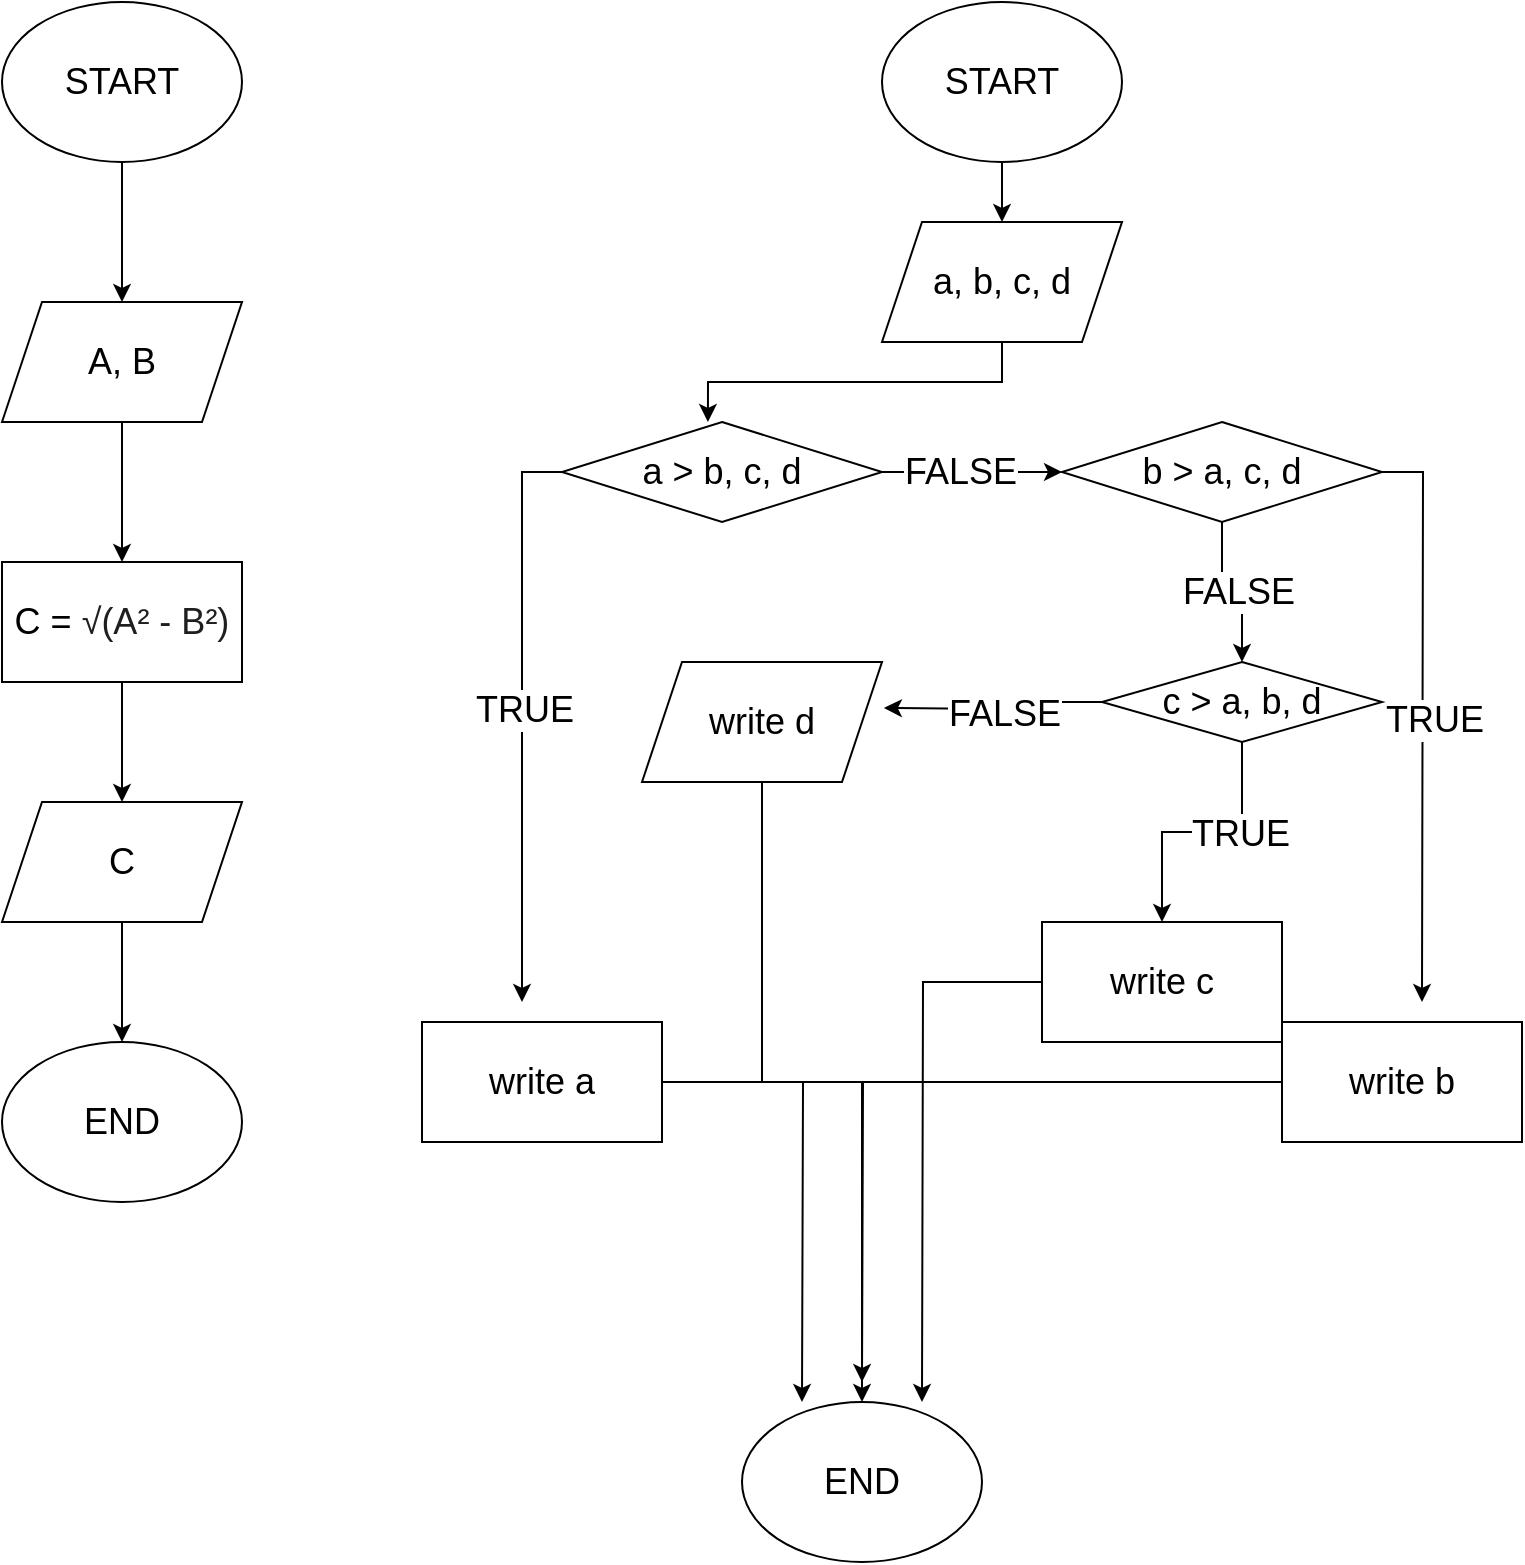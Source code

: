 <mxfile version="26.0.4">
  <diagram name="Pagina-1" id="W4HCB_TJSge1ljKQ7n_S">
    <mxGraphModel dx="1114" dy="600" grid="1" gridSize="10" guides="1" tooltips="1" connect="1" arrows="1" fold="1" page="1" pageScale="1" pageWidth="827" pageHeight="1169" math="0" shadow="0">
      <root>
        <mxCell id="0" />
        <mxCell id="1" parent="0" />
        <mxCell id="gzQCKS6fi1lq_VLql3M9-3" style="edgeStyle=orthogonalEdgeStyle;rounded=0;orthogonalLoop=1;jettySize=auto;html=1;entryX=0.5;entryY=0;entryDx=0;entryDy=0;" edge="1" parent="1" source="gzQCKS6fi1lq_VLql3M9-1" target="gzQCKS6fi1lq_VLql3M9-2">
          <mxGeometry relative="1" as="geometry" />
        </mxCell>
        <mxCell id="gzQCKS6fi1lq_VLql3M9-1" value="&lt;font style=&quot;font-size: 18px;&quot;&gt;START&lt;/font&gt;" style="ellipse;whiteSpace=wrap;html=1;" vertex="1" parent="1">
          <mxGeometry x="90" y="10" width="120" height="80" as="geometry" />
        </mxCell>
        <mxCell id="gzQCKS6fi1lq_VLql3M9-5" style="edgeStyle=orthogonalEdgeStyle;rounded=0;orthogonalLoop=1;jettySize=auto;html=1;exitX=0.5;exitY=1;exitDx=0;exitDy=0;" edge="1" parent="1" source="gzQCKS6fi1lq_VLql3M9-2" target="gzQCKS6fi1lq_VLql3M9-6">
          <mxGeometry relative="1" as="geometry">
            <mxPoint x="414" y="330" as="targetPoint" />
          </mxGeometry>
        </mxCell>
        <mxCell id="gzQCKS6fi1lq_VLql3M9-2" value="&lt;font style=&quot;font-size: 18px;&quot;&gt;A, B&lt;/font&gt;" style="shape=parallelogram;perimeter=parallelogramPerimeter;whiteSpace=wrap;html=1;fixedSize=1;" vertex="1" parent="1">
          <mxGeometry x="90" y="160" width="120" height="60" as="geometry" />
        </mxCell>
        <mxCell id="gzQCKS6fi1lq_VLql3M9-7" style="edgeStyle=orthogonalEdgeStyle;rounded=0;orthogonalLoop=1;jettySize=auto;html=1;exitX=0.5;exitY=1;exitDx=0;exitDy=0;" edge="1" parent="1" source="gzQCKS6fi1lq_VLql3M9-9" target="gzQCKS6fi1lq_VLql3M9-8">
          <mxGeometry relative="1" as="geometry">
            <mxPoint x="414" y="440" as="targetPoint" />
          </mxGeometry>
        </mxCell>
        <mxCell id="gzQCKS6fi1lq_VLql3M9-6" value="&lt;font style=&quot;font-size: 18px;&quot;&gt;C =&amp;nbsp;&lt;span style=&quot;color: rgb(31, 31, 31); font-family: &amp;quot;Google Sans&amp;quot;, Arial, sans-serif; text-align: left; background-color: rgb(255, 255, 255);&quot;&gt;√(A² - B²)&lt;/span&gt;&lt;/font&gt;" style="rounded=0;whiteSpace=wrap;html=1;" vertex="1" parent="1">
          <mxGeometry x="90" y="290" width="120" height="60" as="geometry" />
        </mxCell>
        <mxCell id="gzQCKS6fi1lq_VLql3M9-8" value="&lt;font style=&quot;font-size: 18px;&quot;&gt;END&lt;/font&gt;" style="ellipse;whiteSpace=wrap;html=1;" vertex="1" parent="1">
          <mxGeometry x="90" y="530" width="120" height="80" as="geometry" />
        </mxCell>
        <mxCell id="gzQCKS6fi1lq_VLql3M9-10" value="" style="edgeStyle=orthogonalEdgeStyle;rounded=0;orthogonalLoop=1;jettySize=auto;html=1;exitX=0.5;exitY=1;exitDx=0;exitDy=0;" edge="1" parent="1" source="gzQCKS6fi1lq_VLql3M9-6" target="gzQCKS6fi1lq_VLql3M9-9">
          <mxGeometry relative="1" as="geometry">
            <mxPoint x="414" y="530" as="targetPoint" />
            <mxPoint x="414" y="360" as="sourcePoint" />
          </mxGeometry>
        </mxCell>
        <mxCell id="gzQCKS6fi1lq_VLql3M9-9" value="&lt;span style=&quot;font-size: 18px;&quot;&gt;C&lt;/span&gt;" style="shape=parallelogram;perimeter=parallelogramPerimeter;whiteSpace=wrap;html=1;fixedSize=1;" vertex="1" parent="1">
          <mxGeometry x="90" y="410" width="120" height="60" as="geometry" />
        </mxCell>
        <mxCell id="gzQCKS6fi1lq_VLql3M9-19" style="edgeStyle=orthogonalEdgeStyle;rounded=0;orthogonalLoop=1;jettySize=auto;html=1;exitX=0.5;exitY=1;exitDx=0;exitDy=0;entryX=0.5;entryY=0;entryDx=0;entryDy=0;" edge="1" parent="1" source="gzQCKS6fi1lq_VLql3M9-11" target="gzQCKS6fi1lq_VLql3M9-13">
          <mxGeometry relative="1" as="geometry" />
        </mxCell>
        <mxCell id="gzQCKS6fi1lq_VLql3M9-11" value="&lt;font style=&quot;font-size: 18px;&quot;&gt;START&lt;/font&gt;" style="ellipse;whiteSpace=wrap;html=1;" vertex="1" parent="1">
          <mxGeometry x="530" y="10" width="120" height="80" as="geometry" />
        </mxCell>
        <mxCell id="gzQCKS6fi1lq_VLql3M9-13" value="&lt;font style=&quot;font-size: 18px;&quot;&gt;a, b, c, d&lt;/font&gt;" style="shape=parallelogram;perimeter=parallelogramPerimeter;whiteSpace=wrap;html=1;fixedSize=1;" vertex="1" parent="1">
          <mxGeometry x="530" y="120" width="120" height="60" as="geometry" />
        </mxCell>
        <mxCell id="gzQCKS6fi1lq_VLql3M9-34" style="edgeStyle=orthogonalEdgeStyle;rounded=0;orthogonalLoop=1;jettySize=auto;html=1;exitX=1;exitY=0.5;exitDx=0;exitDy=0;entryX=0;entryY=0.5;entryDx=0;entryDy=0;" edge="1" parent="1" source="gzQCKS6fi1lq_VLql3M9-22" target="gzQCKS6fi1lq_VLql3M9-33">
          <mxGeometry relative="1" as="geometry" />
        </mxCell>
        <mxCell id="gzQCKS6fi1lq_VLql3M9-35" value="&lt;font style=&quot;font-size: 18px;&quot;&gt;FALSE&lt;/font&gt;" style="edgeLabel;html=1;align=center;verticalAlign=middle;resizable=0;points=[];" vertex="1" connectable="0" parent="gzQCKS6fi1lq_VLql3M9-34">
          <mxGeometry x="-0.133" relative="1" as="geometry">
            <mxPoint as="offset" />
          </mxGeometry>
        </mxCell>
        <mxCell id="gzQCKS6fi1lq_VLql3M9-43" style="edgeStyle=orthogonalEdgeStyle;rounded=0;orthogonalLoop=1;jettySize=auto;html=1;" edge="1" parent="1" source="gzQCKS6fi1lq_VLql3M9-22">
          <mxGeometry relative="1" as="geometry">
            <mxPoint x="350" y="510" as="targetPoint" />
          </mxGeometry>
        </mxCell>
        <mxCell id="gzQCKS6fi1lq_VLql3M9-46" value="&lt;font style=&quot;font-size: 18px;&quot;&gt;TRUE&lt;/font&gt;" style="edgeLabel;html=1;align=center;verticalAlign=middle;resizable=0;points=[];" vertex="1" connectable="0" parent="gzQCKS6fi1lq_VLql3M9-43">
          <mxGeometry x="-0.026" y="1" relative="1" as="geometry">
            <mxPoint as="offset" />
          </mxGeometry>
        </mxCell>
        <mxCell id="gzQCKS6fi1lq_VLql3M9-22" value="&lt;font style=&quot;font-size: 18px;&quot;&gt;a &amp;gt; b, c, d&lt;/font&gt;" style="rhombus;whiteSpace=wrap;html=1;" vertex="1" parent="1">
          <mxGeometry x="370" y="220" width="160" height="50" as="geometry" />
        </mxCell>
        <mxCell id="gzQCKS6fi1lq_VLql3M9-26" style="edgeStyle=orthogonalEdgeStyle;rounded=0;orthogonalLoop=1;jettySize=auto;html=1;exitX=0.5;exitY=1;exitDx=0;exitDy=0;entryX=0.456;entryY=0;entryDx=0;entryDy=0;entryPerimeter=0;" edge="1" parent="1" source="gzQCKS6fi1lq_VLql3M9-13" target="gzQCKS6fi1lq_VLql3M9-22">
          <mxGeometry relative="1" as="geometry" />
        </mxCell>
        <mxCell id="gzQCKS6fi1lq_VLql3M9-37" style="edgeStyle=orthogonalEdgeStyle;rounded=0;orthogonalLoop=1;jettySize=auto;html=1;exitX=0.5;exitY=1;exitDx=0;exitDy=0;entryX=0.5;entryY=0;entryDx=0;entryDy=0;" edge="1" parent="1" source="gzQCKS6fi1lq_VLql3M9-33" target="gzQCKS6fi1lq_VLql3M9-36">
          <mxGeometry relative="1" as="geometry" />
        </mxCell>
        <mxCell id="gzQCKS6fi1lq_VLql3M9-38" value="&lt;font style=&quot;font-size: 18px;&quot;&gt;FALSE&lt;/font&gt;" style="edgeLabel;html=1;align=center;verticalAlign=middle;resizable=0;points=[];" vertex="1" connectable="0" parent="gzQCKS6fi1lq_VLql3M9-37">
          <mxGeometry x="0.057" relative="1" as="geometry">
            <mxPoint as="offset" />
          </mxGeometry>
        </mxCell>
        <mxCell id="gzQCKS6fi1lq_VLql3M9-47" style="edgeStyle=orthogonalEdgeStyle;rounded=0;orthogonalLoop=1;jettySize=auto;html=1;" edge="1" parent="1" source="gzQCKS6fi1lq_VLql3M9-33">
          <mxGeometry relative="1" as="geometry">
            <mxPoint x="800" y="510" as="targetPoint" />
          </mxGeometry>
        </mxCell>
        <mxCell id="gzQCKS6fi1lq_VLql3M9-56" value="&lt;font style=&quot;font-size: 18px;&quot;&gt;TRUE&lt;/font&gt;" style="edgeLabel;html=1;align=center;verticalAlign=middle;resizable=0;points=[];" vertex="1" connectable="0" parent="gzQCKS6fi1lq_VLql3M9-47">
          <mxGeometry x="0.012" y="5" relative="1" as="geometry">
            <mxPoint as="offset" />
          </mxGeometry>
        </mxCell>
        <mxCell id="gzQCKS6fi1lq_VLql3M9-33" value="&lt;font style=&quot;font-size: 18px;&quot;&gt;b &amp;gt; a, c, d&lt;/font&gt;" style="rhombus;whiteSpace=wrap;html=1;" vertex="1" parent="1">
          <mxGeometry x="620" y="220" width="160" height="50" as="geometry" />
        </mxCell>
        <mxCell id="gzQCKS6fi1lq_VLql3M9-48" style="edgeStyle=orthogonalEdgeStyle;rounded=0;orthogonalLoop=1;jettySize=auto;html=1;" edge="1" parent="1" source="gzQCKS6fi1lq_VLql3M9-36" target="gzQCKS6fi1lq_VLql3M9-49">
          <mxGeometry relative="1" as="geometry">
            <mxPoint x="670" y="500" as="targetPoint" />
          </mxGeometry>
        </mxCell>
        <mxCell id="gzQCKS6fi1lq_VLql3M9-57" value="&lt;font style=&quot;font-size: 18px;&quot;&gt;TRUE&lt;/font&gt;" style="edgeLabel;html=1;align=center;verticalAlign=middle;resizable=0;points=[];" vertex="1" connectable="0" parent="gzQCKS6fi1lq_VLql3M9-48">
          <mxGeometry x="-0.292" y="1" relative="1" as="geometry">
            <mxPoint as="offset" />
          </mxGeometry>
        </mxCell>
        <mxCell id="gzQCKS6fi1lq_VLql3M9-36" value="&lt;font style=&quot;font-size: 18px;&quot;&gt;c &amp;gt; a, b, d&lt;/font&gt;" style="rhombus;whiteSpace=wrap;html=1;" vertex="1" parent="1">
          <mxGeometry x="640" y="340" width="140" height="40" as="geometry" />
        </mxCell>
        <mxCell id="gzQCKS6fi1lq_VLql3M9-40" style="edgeStyle=orthogonalEdgeStyle;rounded=0;orthogonalLoop=1;jettySize=auto;html=1;entryX=0.881;entryY=0.46;entryDx=0;entryDy=0;entryPerimeter=0;" edge="1" parent="1" source="gzQCKS6fi1lq_VLql3M9-36">
          <mxGeometry relative="1" as="geometry">
            <mxPoint x="530.96" y="363" as="targetPoint" />
          </mxGeometry>
        </mxCell>
        <mxCell id="gzQCKS6fi1lq_VLql3M9-41" value="&lt;font style=&quot;font-size: 18px;&quot;&gt;FALSE&lt;/font&gt;" style="edgeLabel;html=1;align=center;verticalAlign=middle;resizable=0;points=[];" vertex="1" connectable="0" parent="gzQCKS6fi1lq_VLql3M9-40">
          <mxGeometry x="0.063" y="5" relative="1" as="geometry">
            <mxPoint x="7" y="-3" as="offset" />
          </mxGeometry>
        </mxCell>
        <mxCell id="gzQCKS6fi1lq_VLql3M9-52" style="edgeStyle=orthogonalEdgeStyle;rounded=0;orthogonalLoop=1;jettySize=auto;html=1;exitX=0.5;exitY=1;exitDx=0;exitDy=0;" edge="1" parent="1" source="gzQCKS6fi1lq_VLql3M9-42">
          <mxGeometry relative="1" as="geometry">
            <mxPoint x="520" y="700" as="targetPoint" />
          </mxGeometry>
        </mxCell>
        <mxCell id="gzQCKS6fi1lq_VLql3M9-42" value="&lt;font style=&quot;font-size: 18px;&quot;&gt;write d&lt;/font&gt;" style="shape=parallelogram;perimeter=parallelogramPerimeter;whiteSpace=wrap;html=1;fixedSize=1;" vertex="1" parent="1">
          <mxGeometry x="410" y="340" width="120" height="60" as="geometry" />
        </mxCell>
        <mxCell id="gzQCKS6fi1lq_VLql3M9-51" style="edgeStyle=orthogonalEdgeStyle;rounded=0;orthogonalLoop=1;jettySize=auto;html=1;" edge="1" parent="1" source="gzQCKS6fi1lq_VLql3M9-45">
          <mxGeometry relative="1" as="geometry">
            <mxPoint x="490" y="710" as="targetPoint" />
          </mxGeometry>
        </mxCell>
        <mxCell id="gzQCKS6fi1lq_VLql3M9-45" value="&lt;font style=&quot;font-size: 18px;&quot;&gt;write a&lt;/font&gt;" style="rounded=0;whiteSpace=wrap;html=1;" vertex="1" parent="1">
          <mxGeometry x="300" y="520" width="120" height="60" as="geometry" />
        </mxCell>
        <mxCell id="gzQCKS6fi1lq_VLql3M9-53" style="edgeStyle=orthogonalEdgeStyle;rounded=0;orthogonalLoop=1;jettySize=auto;html=1;" edge="1" parent="1" source="gzQCKS6fi1lq_VLql3M9-49">
          <mxGeometry relative="1" as="geometry">
            <mxPoint x="550" y="710" as="targetPoint" />
          </mxGeometry>
        </mxCell>
        <mxCell id="gzQCKS6fi1lq_VLql3M9-49" value="&lt;font style=&quot;font-size: 18px;&quot;&gt;write c&lt;/font&gt;" style="rounded=0;whiteSpace=wrap;html=1;" vertex="1" parent="1">
          <mxGeometry x="610" y="470" width="120" height="60" as="geometry" />
        </mxCell>
        <mxCell id="gzQCKS6fi1lq_VLql3M9-54" style="edgeStyle=orthogonalEdgeStyle;rounded=0;orthogonalLoop=1;jettySize=auto;html=1;" edge="1" parent="1" source="gzQCKS6fi1lq_VLql3M9-50" target="gzQCKS6fi1lq_VLql3M9-55">
          <mxGeometry relative="1" as="geometry">
            <mxPoint x="580" y="720" as="targetPoint" />
          </mxGeometry>
        </mxCell>
        <mxCell id="gzQCKS6fi1lq_VLql3M9-50" value="&lt;font style=&quot;font-size: 18px;&quot;&gt;write b&lt;/font&gt;" style="rounded=0;whiteSpace=wrap;html=1;" vertex="1" parent="1">
          <mxGeometry x="730" y="520" width="120" height="60" as="geometry" />
        </mxCell>
        <mxCell id="gzQCKS6fi1lq_VLql3M9-55" value="&lt;font style=&quot;font-size: 18px;&quot;&gt;END&lt;/font&gt;" style="ellipse;whiteSpace=wrap;html=1;" vertex="1" parent="1">
          <mxGeometry x="460" y="710" width="120" height="80" as="geometry" />
        </mxCell>
      </root>
    </mxGraphModel>
  </diagram>
</mxfile>
